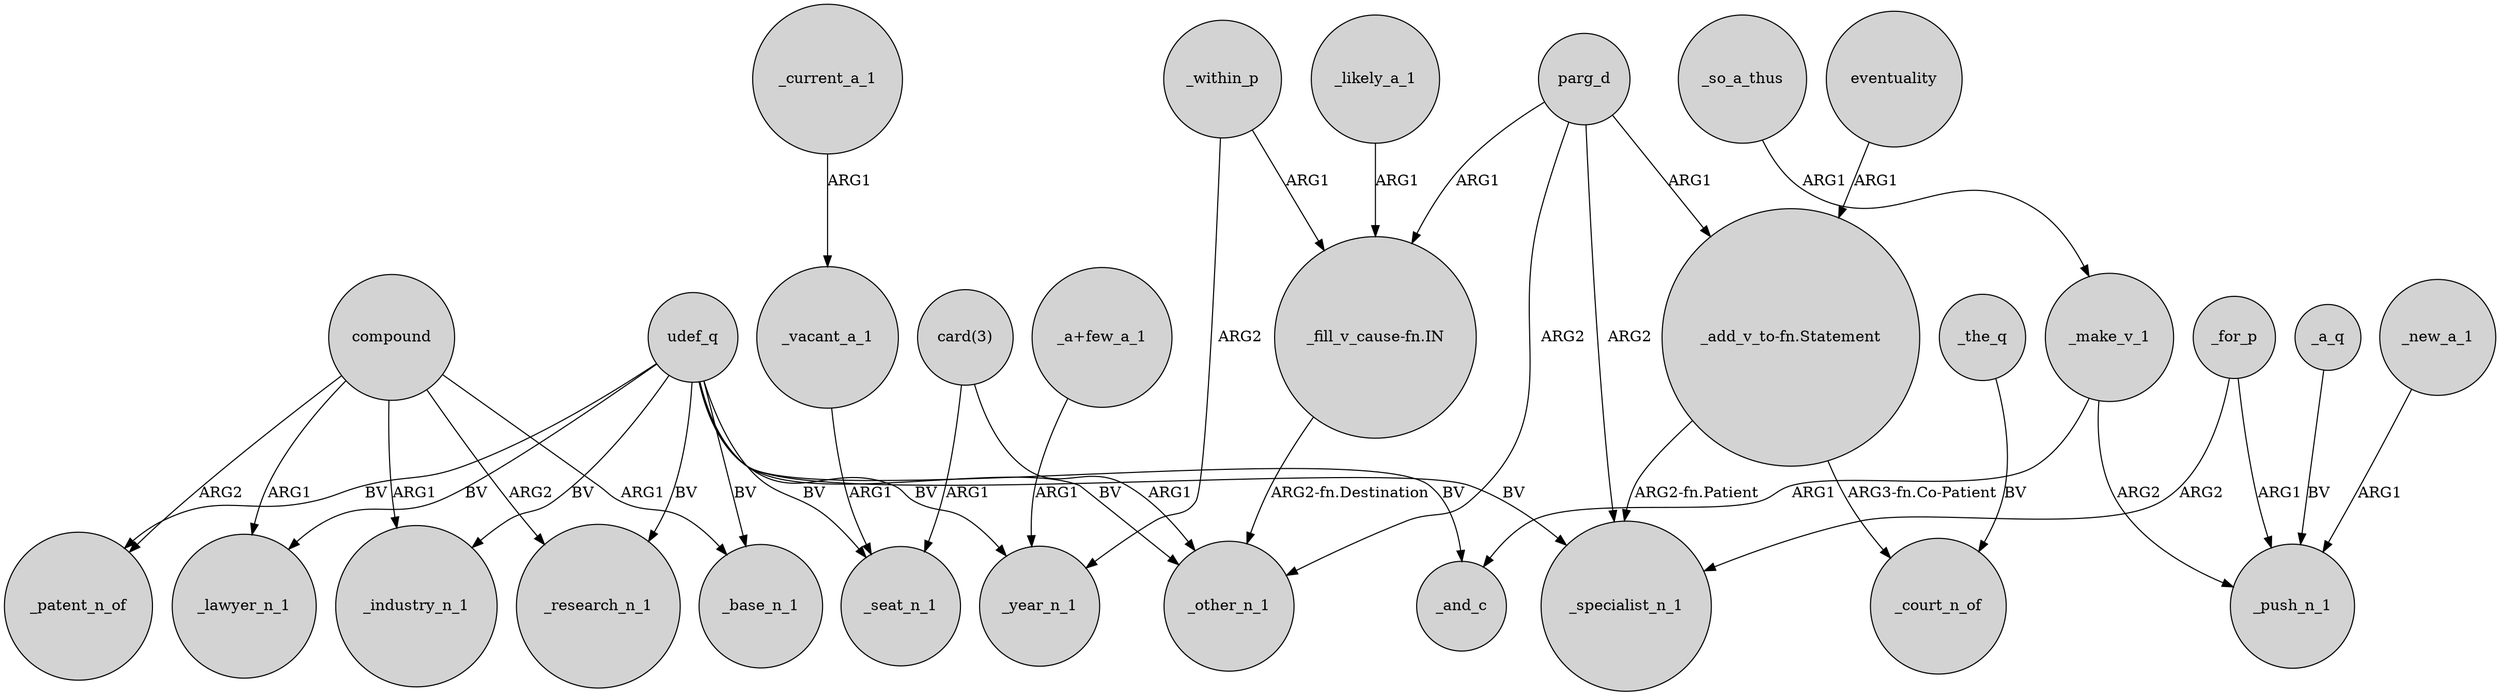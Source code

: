 digraph {
	node [shape=circle style=filled]
	"_fill_v_cause-fn.IN" -> _other_n_1 [label="ARG2-fn.Destination"]
	parg_d -> _other_n_1 [label=ARG2]
	_for_p -> _push_n_1 [label=ARG1]
	udef_q -> _specialist_n_1 [label=BV]
	_likely_a_1 -> "_fill_v_cause-fn.IN" [label=ARG1]
	_within_p -> _year_n_1 [label=ARG2]
	compound -> _lawyer_n_1 [label=ARG1]
	_make_v_1 -> _push_n_1 [label=ARG2]
	_a_q -> _push_n_1 [label=BV]
	udef_q -> _research_n_1 [label=BV]
	"_add_v_to-fn.Statement" -> _court_n_of [label="ARG3-fn.Co-Patient"]
	_the_q -> _court_n_of [label=BV]
	compound -> _industry_n_1 [label=ARG1]
	"_add_v_to-fn.Statement" -> _specialist_n_1 [label="ARG2-fn.Patient"]
	_vacant_a_1 -> _seat_n_1 [label=ARG1]
	parg_d -> "_add_v_to-fn.Statement" [label=ARG1]
	"_a+few_a_1" -> _year_n_1 [label=ARG1]
	udef_q -> _base_n_1 [label=BV]
	eventuality -> "_add_v_to-fn.Statement" [label=ARG1]
	udef_q -> _other_n_1 [label=BV]
	compound -> _patent_n_of [label=ARG2]
	_new_a_1 -> _push_n_1 [label=ARG1]
	udef_q -> _patent_n_of [label=BV]
	parg_d -> _specialist_n_1 [label=ARG2]
	_so_a_thus -> _make_v_1 [label=ARG1]
	udef_q -> _lawyer_n_1 [label=BV]
	_current_a_1 -> _vacant_a_1 [label=ARG1]
	parg_d -> "_fill_v_cause-fn.IN" [label=ARG1]
	udef_q -> _year_n_1 [label=BV]
	"card(3)" -> _other_n_1 [label=ARG1]
	udef_q -> _seat_n_1 [label=BV]
	_within_p -> "_fill_v_cause-fn.IN" [label=ARG1]
	udef_q -> _and_c [label=BV]
	compound -> _research_n_1 [label=ARG2]
	compound -> _base_n_1 [label=ARG1]
	_for_p -> _specialist_n_1 [label=ARG2]
	"card(3)" -> _seat_n_1 [label=ARG1]
	udef_q -> _industry_n_1 [label=BV]
	_make_v_1 -> _and_c [label=ARG1]
}
